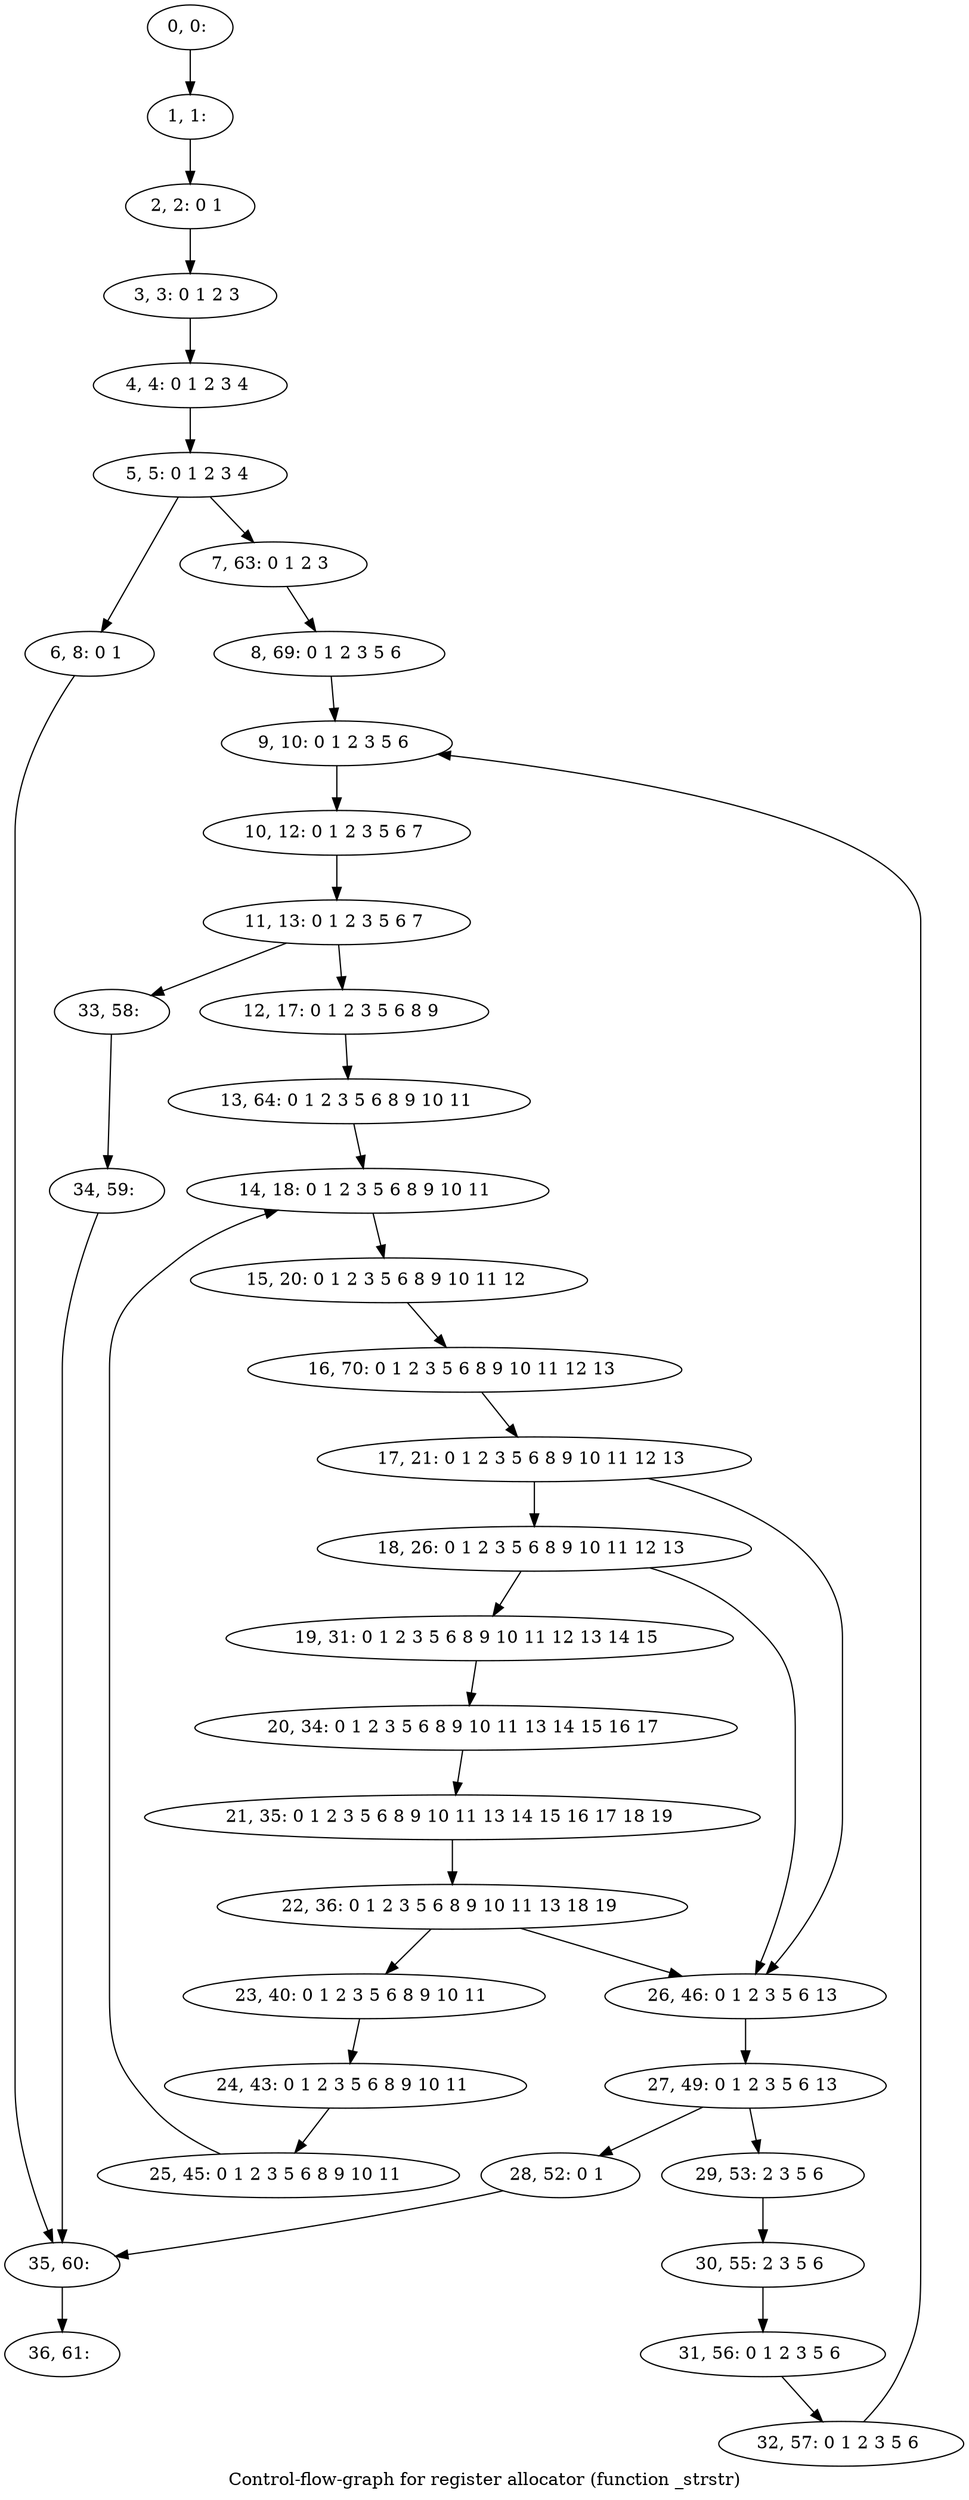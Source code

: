 digraph G {
graph [label="Control-flow-graph for register allocator (function _strstr)"]
0[label="0, 0: "];
1[label="1, 1: "];
2[label="2, 2: 0 1 "];
3[label="3, 3: 0 1 2 3 "];
4[label="4, 4: 0 1 2 3 4 "];
5[label="5, 5: 0 1 2 3 4 "];
6[label="6, 8: 0 1 "];
7[label="7, 63: 0 1 2 3 "];
8[label="8, 69: 0 1 2 3 5 6 "];
9[label="9, 10: 0 1 2 3 5 6 "];
10[label="10, 12: 0 1 2 3 5 6 7 "];
11[label="11, 13: 0 1 2 3 5 6 7 "];
12[label="12, 17: 0 1 2 3 5 6 8 9 "];
13[label="13, 64: 0 1 2 3 5 6 8 9 10 11 "];
14[label="14, 18: 0 1 2 3 5 6 8 9 10 11 "];
15[label="15, 20: 0 1 2 3 5 6 8 9 10 11 12 "];
16[label="16, 70: 0 1 2 3 5 6 8 9 10 11 12 13 "];
17[label="17, 21: 0 1 2 3 5 6 8 9 10 11 12 13 "];
18[label="18, 26: 0 1 2 3 5 6 8 9 10 11 12 13 "];
19[label="19, 31: 0 1 2 3 5 6 8 9 10 11 12 13 14 15 "];
20[label="20, 34: 0 1 2 3 5 6 8 9 10 11 13 14 15 16 17 "];
21[label="21, 35: 0 1 2 3 5 6 8 9 10 11 13 14 15 16 17 18 19 "];
22[label="22, 36: 0 1 2 3 5 6 8 9 10 11 13 18 19 "];
23[label="23, 40: 0 1 2 3 5 6 8 9 10 11 "];
24[label="24, 43: 0 1 2 3 5 6 8 9 10 11 "];
25[label="25, 45: 0 1 2 3 5 6 8 9 10 11 "];
26[label="26, 46: 0 1 2 3 5 6 13 "];
27[label="27, 49: 0 1 2 3 5 6 13 "];
28[label="28, 52: 0 1 "];
29[label="29, 53: 2 3 5 6 "];
30[label="30, 55: 2 3 5 6 "];
31[label="31, 56: 0 1 2 3 5 6 "];
32[label="32, 57: 0 1 2 3 5 6 "];
33[label="33, 58: "];
34[label="34, 59: "];
35[label="35, 60: "];
36[label="36, 61: "];
0->1 ;
1->2 ;
2->3 ;
3->4 ;
4->5 ;
5->6 ;
5->7 ;
6->35 ;
7->8 ;
8->9 ;
9->10 ;
10->11 ;
11->12 ;
11->33 ;
12->13 ;
13->14 ;
14->15 ;
15->16 ;
16->17 ;
17->18 ;
17->26 ;
18->19 ;
18->26 ;
19->20 ;
20->21 ;
21->22 ;
22->23 ;
22->26 ;
23->24 ;
24->25 ;
25->14 ;
26->27 ;
27->28 ;
27->29 ;
28->35 ;
29->30 ;
30->31 ;
31->32 ;
32->9 ;
33->34 ;
34->35 ;
35->36 ;
}
